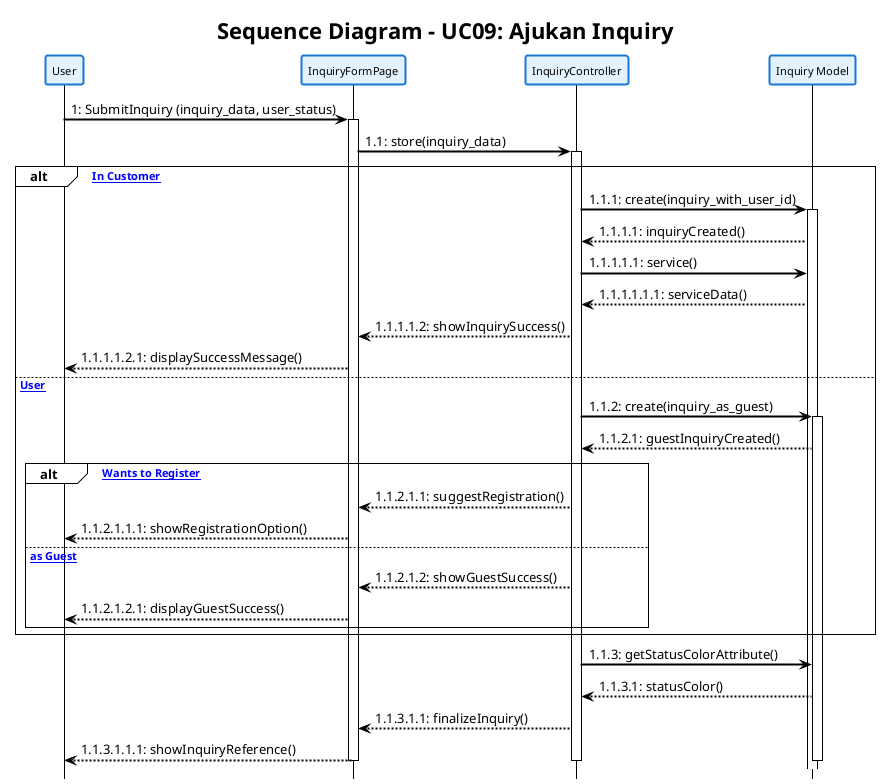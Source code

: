 @startuml

!theme plain
skinparam backgroundColor white
skinparam shadowing false
skinparam handwritten false

' Styling sesuai contoh yang diberikan
skinparam participant {
    BackgroundColor #E3F2FD
    BorderColor #1976D2
    BorderThickness 2
    FontSize 11
}

skinparam arrow {
    Color black
    Thickness 2
}

skinparam sequence {
    ArrowColor black
    ActorBorderColor black
    LifeLineBorderColor black
    ParticipantBorderColor #1976D2
    ParticipantBackgroundColor #E3F2FD
    BoxBorderColor black
}

hide footbox

title **Sequence Diagram - UC09: Ajukan Inquiry**

participant "User" as User
participant "InquiryFormPage" as InquiryPage
participant "InquiryController" as InquiryCtrl
participant "Inquiry Model" as InquiryModel

User -> InquiryPage: 1: SubmitInquiry (inquiry_data, user_status)
activate InquiryPage

InquiryPage -> InquiryCtrl: 1.1: store(inquiry_data)
activate InquiryCtrl

alt [Logged In Customer]
    InquiryCtrl -> InquiryModel: 1.1.1: create(inquiry_with_user_id)
    activate InquiryModel
    
    InquiryModel --> InquiryCtrl: 1.1.1.1: inquiryCreated()
    InquiryCtrl -> InquiryModel: 1.1.1.1.1: service()
    InquiryModel --> InquiryCtrl: 1.1.1.1.1.1: serviceData()
    
    InquiryCtrl --> InquiryPage: 1.1.1.1.2: showInquirySuccess()
    InquiryPage --> User: 1.1.1.1.2.1: displaySuccessMessage()
    
else [Guest User]
    InquiryCtrl -> InquiryModel: 1.1.2: create(inquiry_as_guest)
    activate InquiryModel
    
    InquiryModel --> InquiryCtrl: 1.1.2.1: guestInquiryCreated()
    
    alt [Guest Wants to Register]
        InquiryCtrl --> InquiryPage: 1.1.2.1.1: suggestRegistration()
        InquiryPage --> User: 1.1.2.1.1.1: showRegistrationOption()
    else [Continue as Guest]
        InquiryCtrl --> InquiryPage: 1.1.2.1.2: showGuestSuccess()
        InquiryPage --> User: 1.1.2.1.2.1: displayGuestSuccess()
    end
end

InquiryCtrl -> InquiryModel: 1.1.3: getStatusColorAttribute()
InquiryModel --> InquiryCtrl: 1.1.3.1: statusColor()

InquiryCtrl --> InquiryPage: 1.1.3.1.1: finalizeInquiry()
InquiryPage --> User: 1.1.3.1.1.1: showInquiryReference()

deactivate InquiryModel
deactivate InquiryCtrl
deactivate InquiryPage

@enduml
